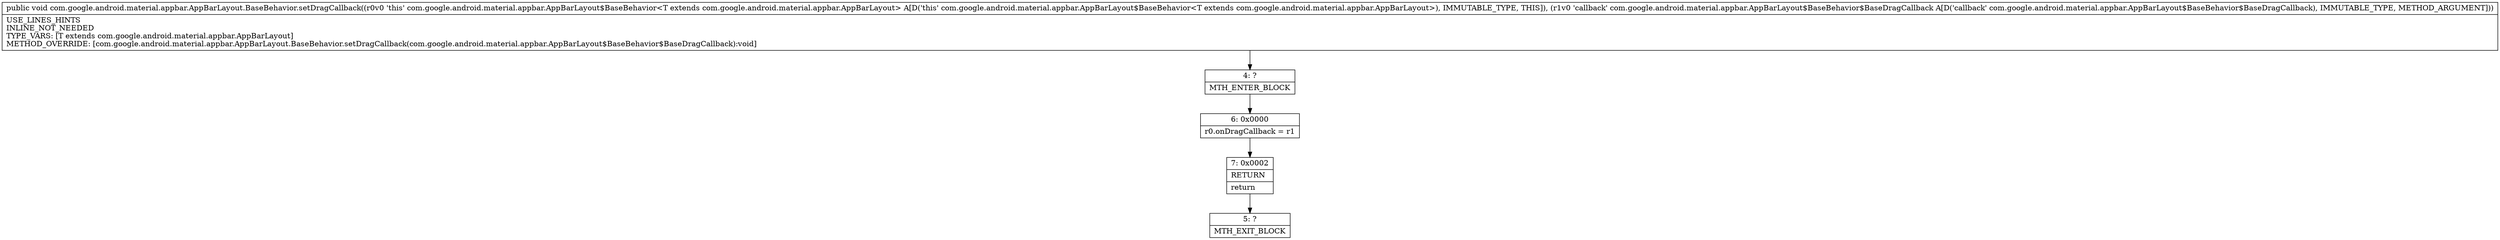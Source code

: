 digraph "CFG forcom.google.android.material.appbar.AppBarLayout.BaseBehavior.setDragCallback(Lcom\/google\/android\/material\/appbar\/AppBarLayout$BaseBehavior$BaseDragCallback;)V" {
Node_4 [shape=record,label="{4\:\ ?|MTH_ENTER_BLOCK\l}"];
Node_6 [shape=record,label="{6\:\ 0x0000|r0.onDragCallback = r1\l}"];
Node_7 [shape=record,label="{7\:\ 0x0002|RETURN\l|return\l}"];
Node_5 [shape=record,label="{5\:\ ?|MTH_EXIT_BLOCK\l}"];
MethodNode[shape=record,label="{public void com.google.android.material.appbar.AppBarLayout.BaseBehavior.setDragCallback((r0v0 'this' com.google.android.material.appbar.AppBarLayout$BaseBehavior\<T extends com.google.android.material.appbar.AppBarLayout\> A[D('this' com.google.android.material.appbar.AppBarLayout$BaseBehavior\<T extends com.google.android.material.appbar.AppBarLayout\>), IMMUTABLE_TYPE, THIS]), (r1v0 'callback' com.google.android.material.appbar.AppBarLayout$BaseBehavior$BaseDragCallback A[D('callback' com.google.android.material.appbar.AppBarLayout$BaseBehavior$BaseDragCallback), IMMUTABLE_TYPE, METHOD_ARGUMENT]))  | USE_LINES_HINTS\lINLINE_NOT_NEEDED\lTYPE_VARS: [T extends com.google.android.material.appbar.AppBarLayout]\lMETHOD_OVERRIDE: [com.google.android.material.appbar.AppBarLayout.BaseBehavior.setDragCallback(com.google.android.material.appbar.AppBarLayout$BaseBehavior$BaseDragCallback):void]\l}"];
MethodNode -> Node_4;Node_4 -> Node_6;
Node_6 -> Node_7;
Node_7 -> Node_5;
}

